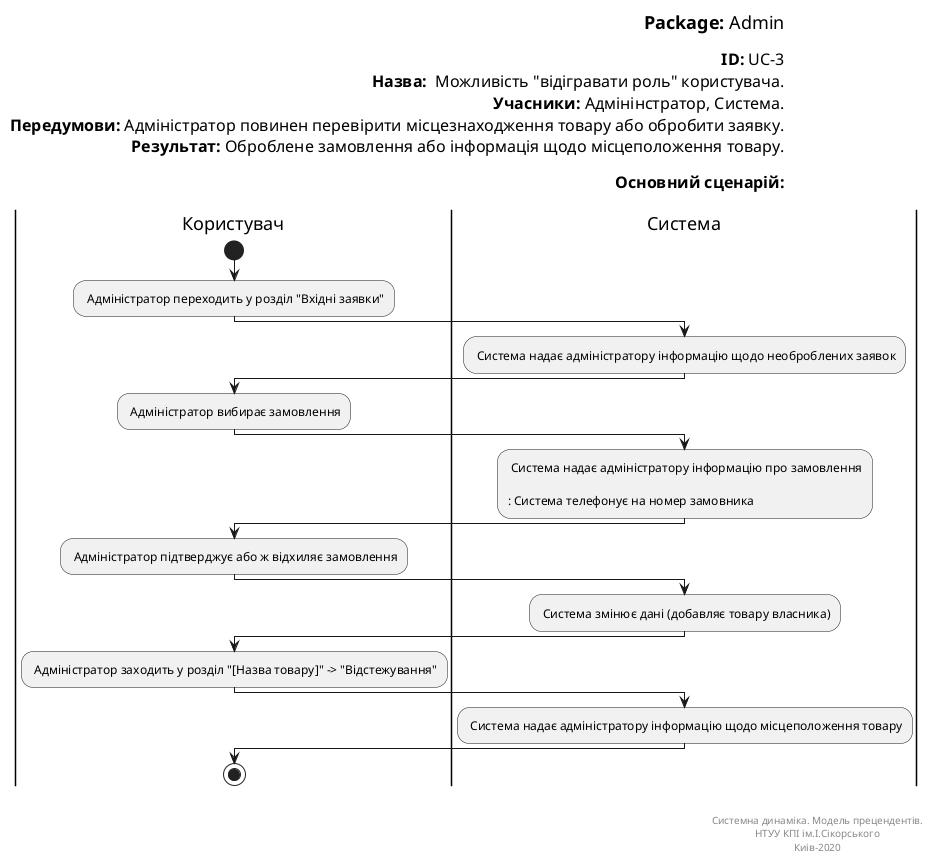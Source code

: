 @startuml
left header
<font color=000 size=18><b>Package:</b> Admin

<font color=000 size=16><b>ID:</b> UC-3
<font color=000 size=16><b>Назва:</b>  Можливість "відігравати роль" користувача.
<font color=000 size=16><b>Учасники:</b> Адмінінстратор, Система.
<font color=000 size=16><b>Передумови:</b> Адміністратор повинен перевірити місцезнаходження товару або обробити заявку.
<font color=000 size=16><b>Результат:</b> Оброблене замовлення або інформація щодо місцеположення товару.

<font color=000 size=16><b>Основний сценарій:</b>

end header

|Користувач|
start
: Адміністратор переходить у розділ "Вхідні заявки";

|Система|
: Система надає адміністратору інформацію щодо необроблених заявок;

|Користувач|
: Адміністратор вибирає замовлення;

|Система|
: Система надає адміністратору інформацію про замовлення

: Система телефонує на номер замовника;

|Користувач|
: Адміністратор підтверджує або ж відхиляє замовлення;

|Система|
: Система змінює дані (добавляє товару власника);

|Користувач|
: Адміністратор заходить у розділ "[Назва товару]" -> "Відстежування";

|Система|
: Система надає адміністратору інформацію щодо місцеположення товару;

|Користувач|

stop;

right footer


Системна динаміка. Модель прецендентів.
НТУУ КПІ ім.І.Сікорського
Киів-2020
end footer
@enduml
